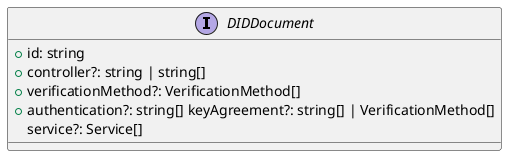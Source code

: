@startuml
interface DIDDocument {
  + id: string
  + controller?: string | string[]
  + verificationMethod?: VerificationMethod[]
  + authentication?: string[] keyAgreement?: string[] | VerificationMethod[]
   service?: Service[]
}
@enduml